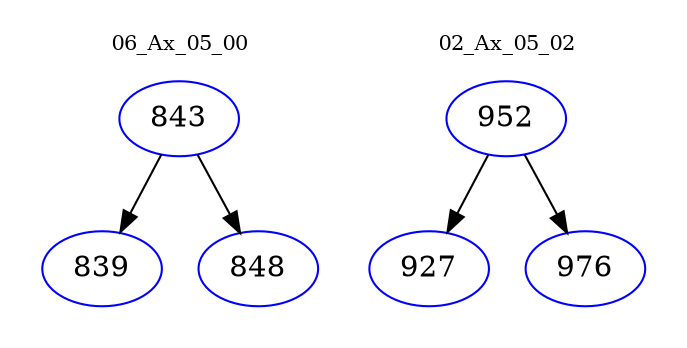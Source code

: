 digraph{
subgraph cluster_0 {
color = white
label = "06_Ax_05_00";
fontsize=10;
T0_843 [label="843", color="blue"]
T0_843 -> T0_839 [color="black"]
T0_839 [label="839", color="blue"]
T0_843 -> T0_848 [color="black"]
T0_848 [label="848", color="blue"]
}
subgraph cluster_1 {
color = white
label = "02_Ax_05_02";
fontsize=10;
T1_952 [label="952", color="blue"]
T1_952 -> T1_927 [color="black"]
T1_927 [label="927", color="blue"]
T1_952 -> T1_976 [color="black"]
T1_976 [label="976", color="blue"]
}
}
